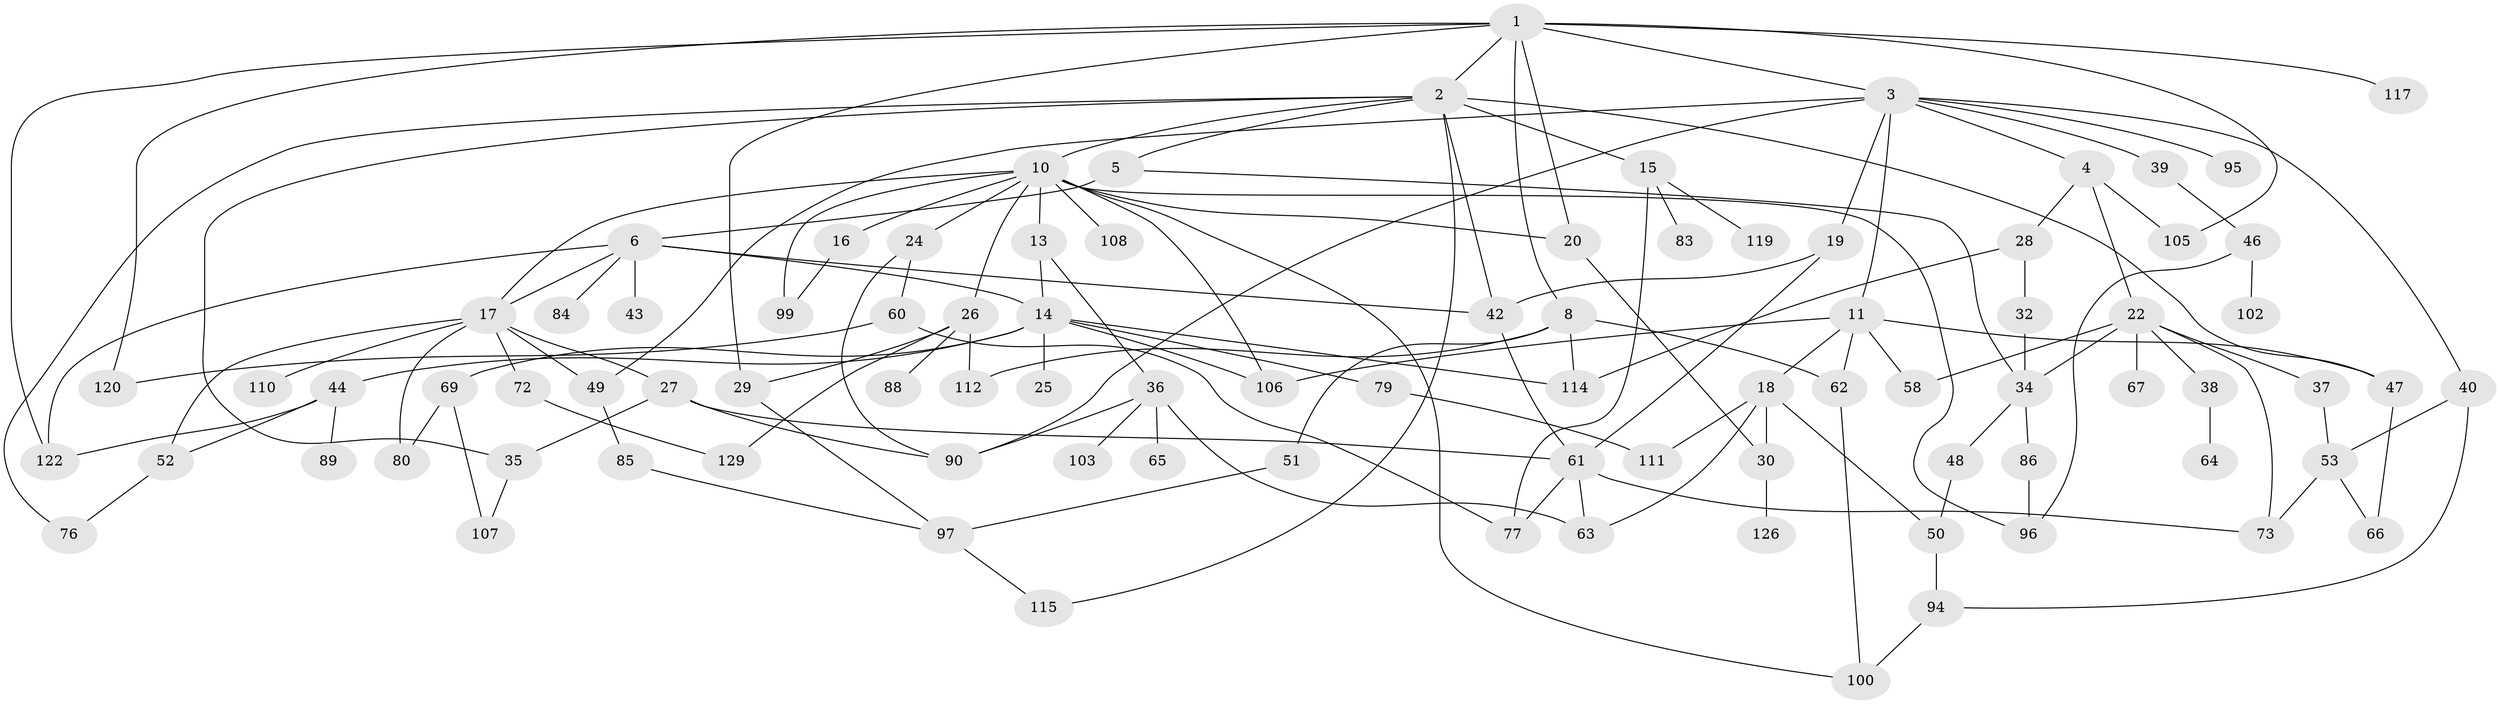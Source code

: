 // Generated by graph-tools (version 1.1) at 2025/23/03/03/25 07:23:31]
// undirected, 90 vertices, 141 edges
graph export_dot {
graph [start="1"]
  node [color=gray90,style=filled];
  1 [super="+55"];
  2 [super="+9"];
  3 [super="+12"];
  4;
  5 [super="+81"];
  6 [super="+7"];
  8;
  10 [super="+74"];
  11 [super="+41"];
  13;
  14 [super="+23"];
  15 [super="+116"];
  16 [super="+31"];
  17 [super="+21"];
  18 [super="+56"];
  19 [super="+71"];
  20;
  22 [super="+33"];
  24 [super="+104"];
  25 [super="+57"];
  26;
  27 [super="+87"];
  28 [super="+113"];
  29 [super="+92"];
  30 [super="+82"];
  32 [super="+124"];
  34 [super="+45"];
  35 [super="+75"];
  36 [super="+54"];
  37;
  38;
  39;
  40 [super="+127"];
  42 [super="+68"];
  43;
  44 [super="+109"];
  46;
  47;
  48;
  49;
  50;
  51;
  52 [super="+59"];
  53;
  58;
  60;
  61 [super="+70"];
  62 [super="+121"];
  63;
  64;
  65;
  66;
  67;
  69 [super="+91"];
  72;
  73 [super="+93"];
  76;
  77 [super="+78"];
  79 [super="+128"];
  80;
  83;
  84;
  85;
  86;
  88;
  89;
  90;
  94 [super="+118"];
  95;
  96 [super="+98"];
  97 [super="+101"];
  99;
  100;
  102 [super="+123"];
  103;
  105;
  106 [super="+125"];
  107;
  108;
  110;
  111;
  112;
  114;
  115;
  117;
  119;
  120;
  122;
  126;
  129;
  1 -- 2;
  1 -- 3;
  1 -- 8;
  1 -- 105;
  1 -- 117;
  1 -- 120;
  1 -- 29;
  1 -- 122;
  1 -- 20;
  2 -- 5;
  2 -- 35;
  2 -- 115;
  2 -- 76;
  2 -- 42;
  2 -- 10;
  2 -- 15;
  2 -- 47;
  3 -- 4;
  3 -- 11;
  3 -- 19;
  3 -- 39;
  3 -- 40;
  3 -- 90;
  3 -- 49;
  3 -- 95;
  4 -- 22;
  4 -- 28;
  4 -- 105;
  5 -- 6;
  5 -- 34;
  6 -- 84;
  6 -- 17;
  6 -- 122;
  6 -- 42;
  6 -- 43;
  6 -- 14;
  8 -- 51;
  8 -- 62;
  8 -- 114;
  8 -- 112;
  10 -- 13;
  10 -- 16;
  10 -- 20;
  10 -- 24;
  10 -- 26;
  10 -- 96;
  10 -- 99;
  10 -- 100;
  10 -- 108;
  10 -- 17;
  10 -- 106;
  11 -- 18;
  11 -- 58;
  11 -- 106;
  11 -- 62;
  11 -- 47;
  13 -- 14;
  13 -- 36;
  14 -- 25;
  14 -- 44;
  14 -- 79;
  14 -- 114;
  14 -- 69;
  14 -- 106;
  15 -- 77;
  15 -- 83;
  15 -- 119;
  16 -- 99;
  17 -- 27;
  17 -- 49;
  17 -- 80;
  17 -- 110;
  17 -- 72;
  17 -- 52;
  18 -- 30;
  18 -- 50;
  18 -- 111;
  18 -- 63;
  19 -- 42;
  19 -- 61;
  20 -- 30;
  22 -- 37;
  22 -- 58;
  22 -- 34;
  22 -- 67;
  22 -- 38;
  22 -- 73;
  24 -- 60;
  24 -- 90;
  26 -- 29;
  26 -- 88;
  26 -- 112;
  26 -- 129;
  27 -- 90;
  27 -- 61;
  27 -- 35;
  28 -- 32 [weight=2];
  28 -- 114;
  29 -- 97;
  30 -- 126;
  32 -- 34;
  34 -- 48;
  34 -- 86;
  35 -- 107;
  36 -- 103;
  36 -- 90;
  36 -- 65;
  36 -- 63;
  37 -- 53;
  38 -- 64;
  39 -- 46;
  40 -- 53;
  40 -- 94;
  42 -- 61;
  44 -- 89;
  44 -- 52;
  44 -- 122;
  46 -- 102;
  46 -- 96;
  47 -- 66;
  48 -- 50;
  49 -- 85;
  50 -- 94;
  51 -- 97;
  52 -- 76;
  53 -- 66;
  53 -- 73;
  60 -- 120;
  60 -- 77;
  61 -- 63;
  61 -- 77;
  61 -- 73;
  62 -- 100;
  69 -- 80;
  69 -- 107;
  72 -- 129;
  79 -- 111;
  85 -- 97;
  86 -- 96;
  94 -- 100;
  97 -- 115;
}
